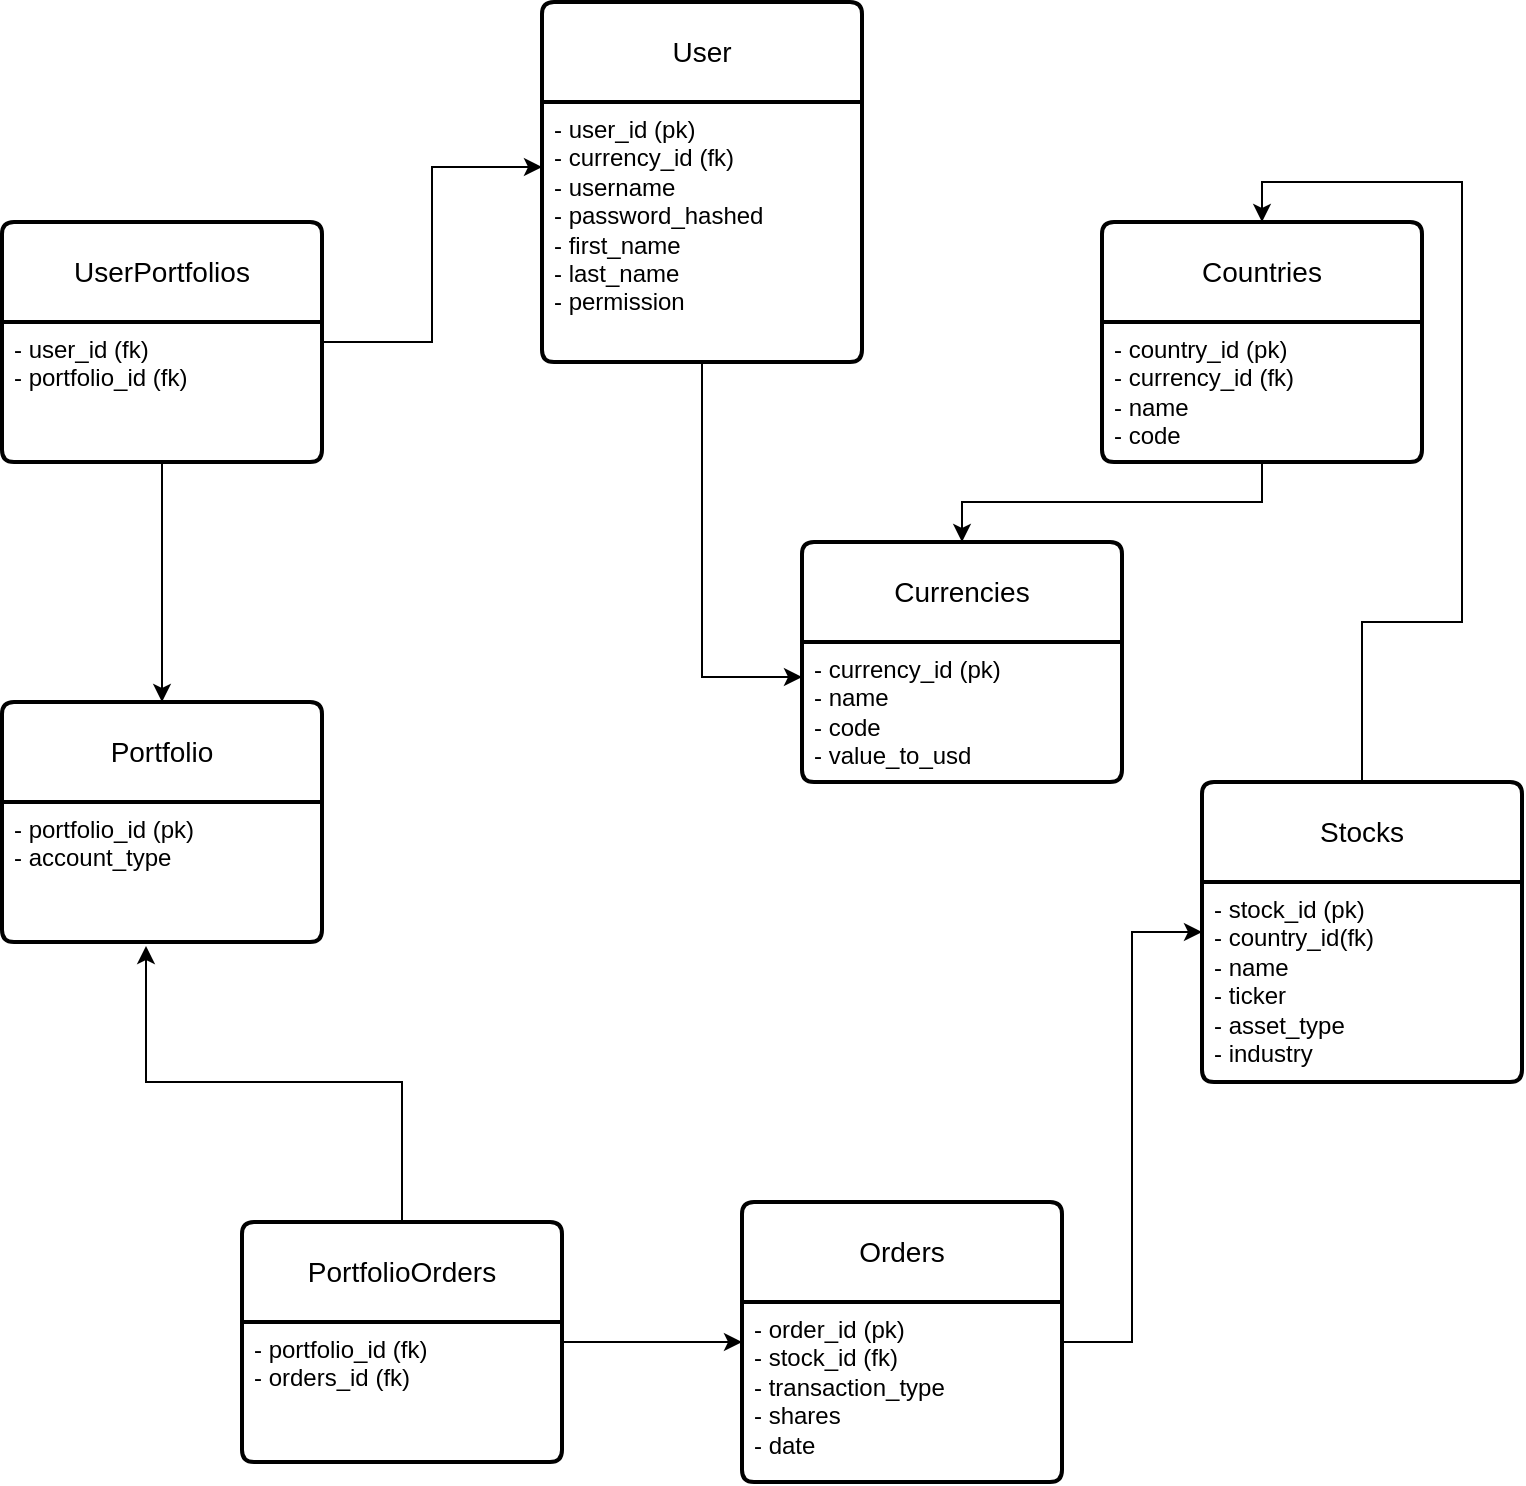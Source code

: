 <mxfile version="28.1.2">
  <diagram name="Page-1" id="DgOE5qVcDpSAjkpMK9ub">
    <mxGraphModel dx="1360" dy="841" grid="1" gridSize="10" guides="1" tooltips="1" connect="1" arrows="1" fold="1" page="1" pageScale="1" pageWidth="850" pageHeight="1100" math="0" shadow="0">
      <root>
        <mxCell id="0" />
        <mxCell id="1" parent="0" />
        <mxCell id="fhvyuvNnrtl3i7gsskAm-19" style="edgeStyle=orthogonalEdgeStyle;rounded=0;orthogonalLoop=1;jettySize=auto;html=1;entryX=0;entryY=0.25;entryDx=0;entryDy=0;" edge="1" parent="1" source="fhvyuvNnrtl3i7gsskAm-1" target="fhvyuvNnrtl3i7gsskAm-8">
          <mxGeometry relative="1" as="geometry" />
        </mxCell>
        <mxCell id="fhvyuvNnrtl3i7gsskAm-1" value="User" style="swimlane;childLayout=stackLayout;horizontal=1;startSize=50;horizontalStack=0;rounded=1;fontSize=14;fontStyle=0;strokeWidth=2;resizeParent=0;resizeLast=1;shadow=0;dashed=0;align=center;arcSize=4;whiteSpace=wrap;html=1;" vertex="1" parent="1">
          <mxGeometry x="310" y="140" width="160" height="180" as="geometry" />
        </mxCell>
        <mxCell id="fhvyuvNnrtl3i7gsskAm-2" value="- user_id (pk)&lt;div&gt;&lt;div&gt;- currency_id (fk)&lt;/div&gt;&lt;div&gt;- username&lt;/div&gt;&lt;div&gt;- password_hashed&lt;/div&gt;&lt;div&gt;- first_name&lt;/div&gt;&lt;div&gt;- last_name&lt;/div&gt;&lt;div&gt;- permission&lt;/div&gt;&lt;/div&gt;" style="align=left;strokeColor=none;fillColor=none;spacingLeft=4;spacingRight=4;fontSize=12;verticalAlign=top;resizable=0;rotatable=0;part=1;html=1;whiteSpace=wrap;" vertex="1" parent="fhvyuvNnrtl3i7gsskAm-1">
          <mxGeometry y="50" width="160" height="130" as="geometry" />
        </mxCell>
        <mxCell id="fhvyuvNnrtl3i7gsskAm-18" style="edgeStyle=orthogonalEdgeStyle;rounded=0;orthogonalLoop=1;jettySize=auto;html=1;entryX=0.5;entryY=0;entryDx=0;entryDy=0;" edge="1" parent="1" source="fhvyuvNnrtl3i7gsskAm-4" target="fhvyuvNnrtl3i7gsskAm-11">
          <mxGeometry relative="1" as="geometry" />
        </mxCell>
        <mxCell id="fhvyuvNnrtl3i7gsskAm-4" value="Stocks" style="swimlane;childLayout=stackLayout;horizontal=1;startSize=50;horizontalStack=0;rounded=1;fontSize=14;fontStyle=0;strokeWidth=2;resizeParent=0;resizeLast=1;shadow=0;dashed=0;align=center;arcSize=4;whiteSpace=wrap;html=1;" vertex="1" parent="1">
          <mxGeometry x="640" y="530" width="160" height="150" as="geometry" />
        </mxCell>
        <mxCell id="fhvyuvNnrtl3i7gsskAm-5" value="- stock_id (pk)&lt;div&gt;- country_id(fk)&lt;/div&gt;&lt;div&gt;- name&lt;/div&gt;&lt;div&gt;- ticker&lt;/div&gt;&lt;div&gt;- asset_type&lt;/div&gt;&lt;div&gt;- industry&lt;/div&gt;" style="align=left;strokeColor=none;fillColor=none;spacingLeft=4;spacingRight=4;fontSize=12;verticalAlign=top;resizable=0;rotatable=0;part=1;html=1;whiteSpace=wrap;" vertex="1" parent="fhvyuvNnrtl3i7gsskAm-4">
          <mxGeometry y="50" width="160" height="100" as="geometry" />
        </mxCell>
        <mxCell id="fhvyuvNnrtl3i7gsskAm-7" value="Currencies" style="swimlane;childLayout=stackLayout;horizontal=1;startSize=50;horizontalStack=0;rounded=1;fontSize=14;fontStyle=0;strokeWidth=2;resizeParent=0;resizeLast=1;shadow=0;dashed=0;align=center;arcSize=4;whiteSpace=wrap;html=1;" vertex="1" parent="1">
          <mxGeometry x="440" y="410" width="160" height="120" as="geometry" />
        </mxCell>
        <mxCell id="fhvyuvNnrtl3i7gsskAm-8" value="- currency_id (pk)&lt;div&gt;- name&lt;/div&gt;&lt;div&gt;- code&lt;/div&gt;&lt;div&gt;- value_to_usd&lt;/div&gt;" style="align=left;strokeColor=none;fillColor=none;spacingLeft=4;spacingRight=4;fontSize=12;verticalAlign=top;resizable=0;rotatable=0;part=1;html=1;whiteSpace=wrap;" vertex="1" parent="fhvyuvNnrtl3i7gsskAm-7">
          <mxGeometry y="50" width="160" height="70" as="geometry" />
        </mxCell>
        <mxCell id="fhvyuvNnrtl3i7gsskAm-20" style="edgeStyle=orthogonalEdgeStyle;rounded=0;orthogonalLoop=1;jettySize=auto;html=1;entryX=0;entryY=0.25;entryDx=0;entryDy=0;" edge="1" parent="1" source="fhvyuvNnrtl3i7gsskAm-9" target="fhvyuvNnrtl3i7gsskAm-5">
          <mxGeometry relative="1" as="geometry" />
        </mxCell>
        <mxCell id="fhvyuvNnrtl3i7gsskAm-9" value="Orders" style="swimlane;childLayout=stackLayout;horizontal=1;startSize=50;horizontalStack=0;rounded=1;fontSize=14;fontStyle=0;strokeWidth=2;resizeParent=0;resizeLast=1;shadow=0;dashed=0;align=center;arcSize=4;whiteSpace=wrap;html=1;" vertex="1" parent="1">
          <mxGeometry x="410" y="740" width="160" height="140" as="geometry" />
        </mxCell>
        <mxCell id="fhvyuvNnrtl3i7gsskAm-10" value="- order_id (pk)&lt;div&gt;- stock_id (fk)&lt;/div&gt;&lt;div&gt;- transaction_type&lt;/div&gt;&lt;div&gt;- shares&lt;/div&gt;&lt;div&gt;- date&lt;/div&gt;" style="align=left;strokeColor=none;fillColor=none;spacingLeft=4;spacingRight=4;fontSize=12;verticalAlign=top;resizable=0;rotatable=0;part=1;html=1;whiteSpace=wrap;" vertex="1" parent="fhvyuvNnrtl3i7gsskAm-9">
          <mxGeometry y="50" width="160" height="90" as="geometry" />
        </mxCell>
        <mxCell id="fhvyuvNnrtl3i7gsskAm-11" value="Countries" style="swimlane;childLayout=stackLayout;horizontal=1;startSize=50;horizontalStack=0;rounded=1;fontSize=14;fontStyle=0;strokeWidth=2;resizeParent=0;resizeLast=1;shadow=0;dashed=0;align=center;arcSize=4;whiteSpace=wrap;html=1;" vertex="1" parent="1">
          <mxGeometry x="590" y="250" width="160" height="120" as="geometry" />
        </mxCell>
        <mxCell id="fhvyuvNnrtl3i7gsskAm-12" value="- country_id (pk)&lt;div&gt;- currency_id (fk)&lt;/div&gt;&lt;div&gt;- name&lt;/div&gt;&lt;div&gt;- code&lt;/div&gt;" style="align=left;strokeColor=none;fillColor=none;spacingLeft=4;spacingRight=4;fontSize=12;verticalAlign=top;resizable=0;rotatable=0;part=1;html=1;whiteSpace=wrap;" vertex="1" parent="fhvyuvNnrtl3i7gsskAm-11">
          <mxGeometry y="50" width="160" height="70" as="geometry" />
        </mxCell>
        <mxCell id="fhvyuvNnrtl3i7gsskAm-13" value="Portfolio" style="swimlane;childLayout=stackLayout;horizontal=1;startSize=50;horizontalStack=0;rounded=1;fontSize=14;fontStyle=0;strokeWidth=2;resizeParent=0;resizeLast=1;shadow=0;dashed=0;align=center;arcSize=4;whiteSpace=wrap;html=1;" vertex="1" parent="1">
          <mxGeometry x="40" y="490" width="160" height="120" as="geometry" />
        </mxCell>
        <mxCell id="fhvyuvNnrtl3i7gsskAm-14" value="- portfolio_id (pk)&lt;div&gt;- account_type&lt;/div&gt;" style="align=left;strokeColor=none;fillColor=none;spacingLeft=4;spacingRight=4;fontSize=12;verticalAlign=top;resizable=0;rotatable=0;part=1;html=1;whiteSpace=wrap;" vertex="1" parent="fhvyuvNnrtl3i7gsskAm-13">
          <mxGeometry y="50" width="160" height="70" as="geometry" />
        </mxCell>
        <mxCell id="fhvyuvNnrtl3i7gsskAm-23" style="edgeStyle=orthogonalEdgeStyle;rounded=0;orthogonalLoop=1;jettySize=auto;html=1;entryX=0;entryY=0.5;entryDx=0;entryDy=0;" edge="1" parent="1" source="fhvyuvNnrtl3i7gsskAm-15" target="fhvyuvNnrtl3i7gsskAm-9">
          <mxGeometry relative="1" as="geometry" />
        </mxCell>
        <mxCell id="fhvyuvNnrtl3i7gsskAm-15" value="PortfolioOrders" style="swimlane;childLayout=stackLayout;horizontal=1;startSize=50;horizontalStack=0;rounded=1;fontSize=14;fontStyle=0;strokeWidth=2;resizeParent=0;resizeLast=1;shadow=0;dashed=0;align=center;arcSize=4;whiteSpace=wrap;html=1;" vertex="1" parent="1">
          <mxGeometry x="160" y="750" width="160" height="120" as="geometry" />
        </mxCell>
        <mxCell id="fhvyuvNnrtl3i7gsskAm-16" value="- portfolio_id (fk)&lt;div&gt;- orders_id (fk)&lt;/div&gt;" style="align=left;strokeColor=none;fillColor=none;spacingLeft=4;spacingRight=4;fontSize=12;verticalAlign=top;resizable=0;rotatable=0;part=1;html=1;whiteSpace=wrap;" vertex="1" parent="fhvyuvNnrtl3i7gsskAm-15">
          <mxGeometry y="50" width="160" height="70" as="geometry" />
        </mxCell>
        <mxCell id="fhvyuvNnrtl3i7gsskAm-17" style="edgeStyle=orthogonalEdgeStyle;rounded=0;orthogonalLoop=1;jettySize=auto;html=1;entryX=0.5;entryY=0;entryDx=0;entryDy=0;" edge="1" parent="1" source="fhvyuvNnrtl3i7gsskAm-12" target="fhvyuvNnrtl3i7gsskAm-7">
          <mxGeometry relative="1" as="geometry" />
        </mxCell>
        <mxCell id="fhvyuvNnrtl3i7gsskAm-28" style="edgeStyle=orthogonalEdgeStyle;rounded=0;orthogonalLoop=1;jettySize=auto;html=1;entryX=0.45;entryY=1.029;entryDx=0;entryDy=0;entryPerimeter=0;" edge="1" parent="1" source="fhvyuvNnrtl3i7gsskAm-15" target="fhvyuvNnrtl3i7gsskAm-14">
          <mxGeometry relative="1" as="geometry" />
        </mxCell>
        <mxCell id="fhvyuvNnrtl3i7gsskAm-32" style="edgeStyle=orthogonalEdgeStyle;rounded=0;orthogonalLoop=1;jettySize=auto;html=1;entryX=0;entryY=0.25;entryDx=0;entryDy=0;" edge="1" parent="1" source="fhvyuvNnrtl3i7gsskAm-29" target="fhvyuvNnrtl3i7gsskAm-2">
          <mxGeometry relative="1" as="geometry" />
        </mxCell>
        <mxCell id="fhvyuvNnrtl3i7gsskAm-29" value="UserPortfolios" style="swimlane;childLayout=stackLayout;horizontal=1;startSize=50;horizontalStack=0;rounded=1;fontSize=14;fontStyle=0;strokeWidth=2;resizeParent=0;resizeLast=1;shadow=0;dashed=0;align=center;arcSize=4;whiteSpace=wrap;html=1;" vertex="1" parent="1">
          <mxGeometry x="40" y="250" width="160" height="120" as="geometry" />
        </mxCell>
        <mxCell id="fhvyuvNnrtl3i7gsskAm-30" value="&lt;div&gt;- user_id (fk)&lt;/div&gt;- portfolio_id (fk)" style="align=left;strokeColor=none;fillColor=none;spacingLeft=4;spacingRight=4;fontSize=12;verticalAlign=top;resizable=0;rotatable=0;part=1;html=1;whiteSpace=wrap;" vertex="1" parent="fhvyuvNnrtl3i7gsskAm-29">
          <mxGeometry y="50" width="160" height="70" as="geometry" />
        </mxCell>
        <mxCell id="fhvyuvNnrtl3i7gsskAm-33" style="edgeStyle=orthogonalEdgeStyle;rounded=0;orthogonalLoop=1;jettySize=auto;html=1;entryX=0.5;entryY=0;entryDx=0;entryDy=0;" edge="1" parent="1" source="fhvyuvNnrtl3i7gsskAm-30" target="fhvyuvNnrtl3i7gsskAm-13">
          <mxGeometry relative="1" as="geometry" />
        </mxCell>
      </root>
    </mxGraphModel>
  </diagram>
</mxfile>
